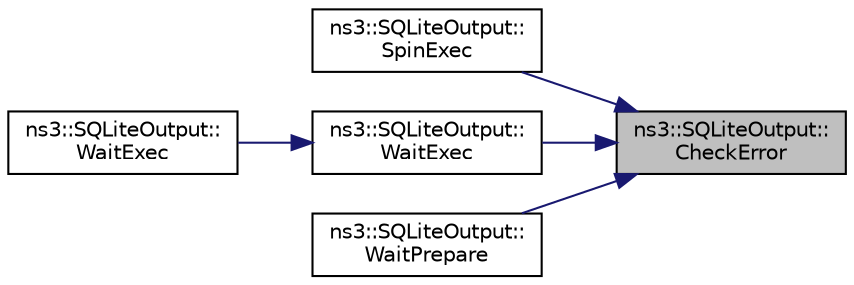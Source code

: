 digraph "ns3::SQLiteOutput::CheckError"
{
 // LATEX_PDF_SIZE
  edge [fontname="Helvetica",fontsize="10",labelfontname="Helvetica",labelfontsize="10"];
  node [fontname="Helvetica",fontsize="10",shape=record];
  rankdir="RL";
  Node1 [label="ns3::SQLiteOutput::\lCheckError",height=0.2,width=0.4,color="black", fillcolor="grey75", style="filled", fontcolor="black",tooltip="Check any error in the db."];
  Node1 -> Node2 [dir="back",color="midnightblue",fontsize="10",style="solid",fontname="Helvetica"];
  Node2 [label="ns3::SQLiteOutput::\lSpinExec",height=0.2,width=0.4,color="black", fillcolor="white", style="filled",URL="$classns3_1_1_s_q_lite_output.html#a0e822640b711c7e00a30e546d98951de",tooltip="Execute a command until the return value is OK or an ERROR."];
  Node1 -> Node3 [dir="back",color="midnightblue",fontsize="10",style="solid",fontname="Helvetica"];
  Node3 [label="ns3::SQLiteOutput::\lWaitExec",height=0.2,width=0.4,color="black", fillcolor="white", style="filled",URL="$classns3_1_1_s_q_lite_output.html#ac78b32400708aa93a0903b1a037f24b5",tooltip="Execute a command, waiting on a system semaphore."];
  Node3 -> Node4 [dir="back",color="midnightblue",fontsize="10",style="solid",fontname="Helvetica"];
  Node4 [label="ns3::SQLiteOutput::\lWaitExec",height=0.2,width=0.4,color="black", fillcolor="white", style="filled",URL="$classns3_1_1_s_q_lite_output.html#a061bb8816fe30c4b1a44f070cb48f9b7",tooltip="Execute a command, waiting on a system semaphore."];
  Node1 -> Node5 [dir="back",color="midnightblue",fontsize="10",style="solid",fontname="Helvetica"];
  Node5 [label="ns3::SQLiteOutput::\lWaitPrepare",height=0.2,width=0.4,color="black", fillcolor="white", style="filled",URL="$classns3_1_1_s_q_lite_output.html#a19864dd72c2d5bc4b4e4165286f761fd",tooltip="Prepare a statement, waiting on a system semaphore."];
}
